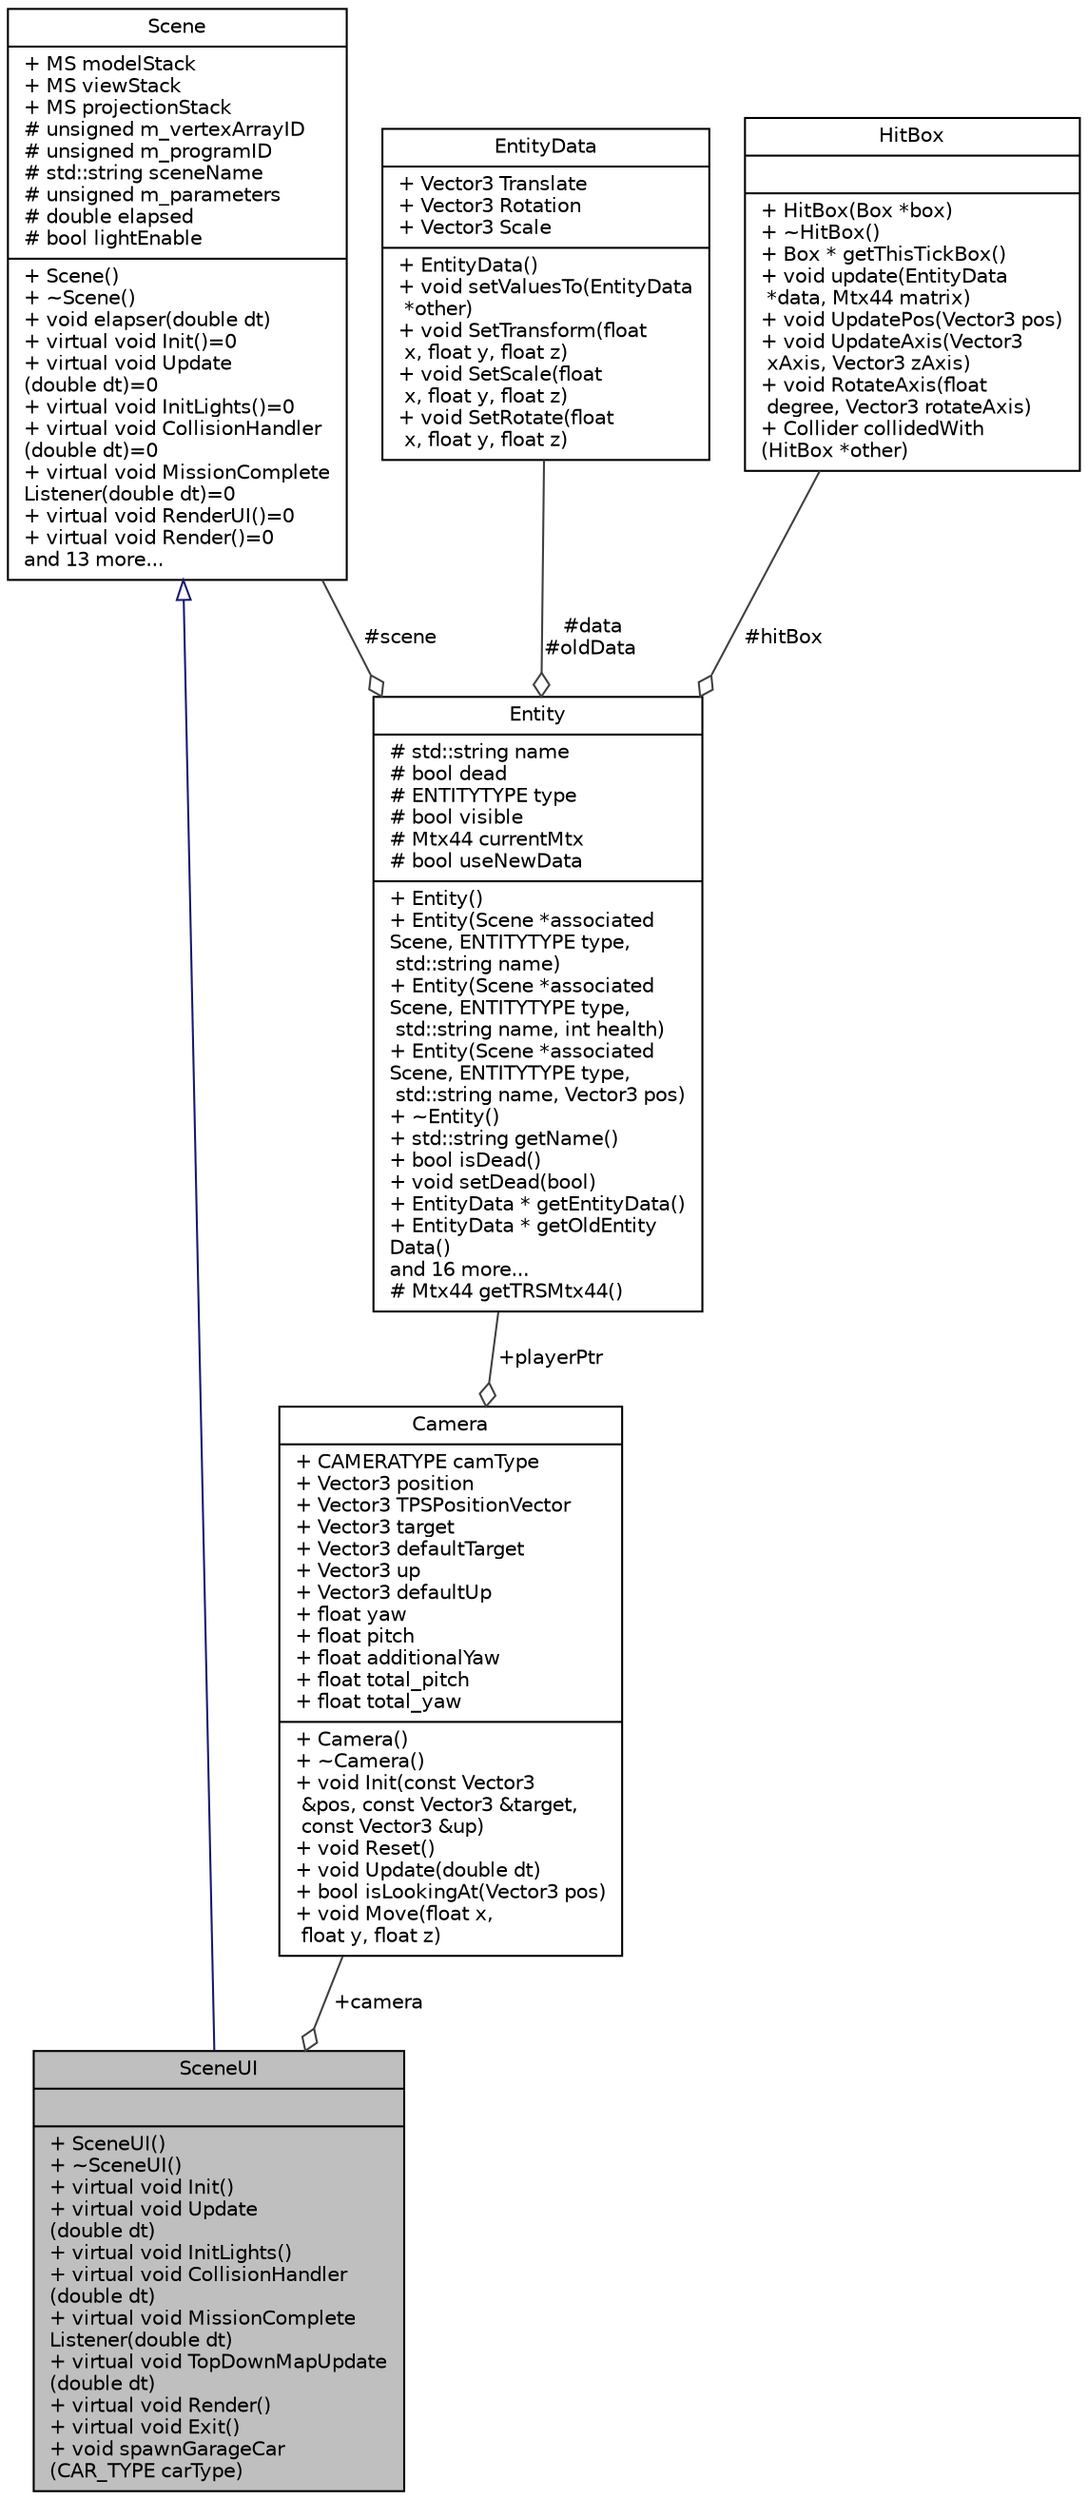 digraph "SceneUI"
{
 // LATEX_PDF_SIZE
  edge [fontname="Helvetica",fontsize="10",labelfontname="Helvetica",labelfontsize="10"];
  node [fontname="Helvetica",fontsize="10",shape=record];
  Node1 [label="{SceneUI\n||+  SceneUI()\l+  ~SceneUI()\l+ virtual void Init()\l+ virtual void Update\l(double dt)\l+ virtual void InitLights()\l+ virtual void CollisionHandler\l(double dt)\l+ virtual void MissionComplete\lListener(double dt)\l+ virtual void TopDownMapUpdate\l(double dt)\l+ virtual void Render()\l+ virtual void Exit()\l+ void spawnGarageCar\l(CAR_TYPE carType)\l}",height=0.2,width=0.4,color="black", fillcolor="grey75", style="filled", fontcolor="black",tooltip="Used for the Starting Screen UI."];
  Node2 -> Node1 [dir="back",color="midnightblue",fontsize="10",style="solid",arrowtail="onormal",fontname="Helvetica"];
  Node2 [label="{Scene\n|+ MS modelStack\l+ MS viewStack\l+ MS projectionStack\l# unsigned m_vertexArrayID\l# unsigned m_programID\l# std::string sceneName\l# unsigned m_parameters\l# double elapsed\l# bool lightEnable\l|+  Scene()\l+  ~Scene()\l+ void elapser(double dt)\l+ virtual void Init()=0\l+ virtual void Update\l(double dt)=0\l+ virtual void InitLights()=0\l+ virtual void CollisionHandler\l(double dt)=0\l+ virtual void MissionComplete\lListener(double dt)=0\l+ virtual void RenderUI()=0\l+ virtual void Render()=0\land 13 more...\l}",height=0.2,width=0.4,color="black", fillcolor="white", style="filled",URL="$class_scene.html",tooltip="Abstract Class of Scenes, used to remove repeate codes from Individual Scenes and make it simpler to ..."];
  Node3 -> Node1 [color="grey25",fontsize="10",style="solid",label=" +camera" ,arrowhead="odiamond",fontname="Helvetica"];
  Node3 [label="{Camera\n|+ CAMERATYPE camType\l+ Vector3 position\l+ Vector3 TPSPositionVector\l+ Vector3 target\l+ Vector3 defaultTarget\l+ Vector3 up\l+ Vector3 defaultUp\l+ float yaw\l+ float pitch\l+ float additionalYaw\l+ float total_pitch\l+ float total_yaw\l|+  Camera()\l+  ~Camera()\l+ void Init(const Vector3\l &pos, const Vector3 &target,\l const Vector3 &up)\l+ void Reset()\l+ void Update(double dt)\l+ bool isLookingAt(Vector3 pos)\l+ void Move(float x,\l float y, float z)\l}",height=0.2,width=0.4,color="black", fillcolor="white", style="filled",URL="$class_camera.html",tooltip="Camera System for our game."];
  Node4 -> Node3 [color="grey25",fontsize="10",style="solid",label=" +playerPtr" ,arrowhead="odiamond",fontname="Helvetica"];
  Node4 [label="{Entity\n|# std::string name\l# bool dead\l# ENTITYTYPE type\l# bool visible\l# Mtx44 currentMtx\l# bool useNewData\l|+  Entity()\l+  Entity(Scene *associated\lScene, ENTITYTYPE type,\l std::string name)\l+  Entity(Scene *associated\lScene, ENTITYTYPE type,\l std::string name, int health)\l+  Entity(Scene *associated\lScene, ENTITYTYPE type,\l std::string name, Vector3 pos)\l+  ~Entity()\l+ std::string getName()\l+ bool isDead()\l+ void setDead(bool)\l+ EntityData * getEntityData()\l+ EntityData * getOldEntity\lData()\land 16 more...\l# Mtx44 getTRSMtx44()\l}",height=0.2,width=0.4,color="black", fillcolor="white", style="filled",URL="$class_entity.html",tooltip="Entity System encapsulating all attributes of something \"Living\"."];
  Node5 -> Node4 [color="grey25",fontsize="10",style="solid",label=" #data\n#oldData" ,arrowhead="odiamond",fontname="Helvetica"];
  Node5 [label="{EntityData\n|+ Vector3 Translate\l+ Vector3 Rotation\l+ Vector3 Scale\l|+  EntityData()\l+ void setValuesTo(EntityData\l *other)\l+ void SetTransform(float\l x, float y, float z)\l+ void SetScale(float\l x, float y, float z)\l+ void SetRotate(float\l x, float y, float z)\l}",height=0.2,width=0.4,color="black", fillcolor="white", style="filled",URL="$struct_entity_data.html",tooltip="Handles all World Attributes of an Entity."];
  Node2 -> Node4 [color="grey25",fontsize="10",style="solid",label=" #scene" ,arrowhead="odiamond",fontname="Helvetica"];
  Node6 -> Node4 [color="grey25",fontsize="10",style="solid",label=" #hitBox" ,arrowhead="odiamond",fontname="Helvetica"];
  Node6 [label="{HitBox\n||+  HitBox(Box *box)\l+  ~HitBox()\l+ Box * getThisTickBox()\l+ void update(EntityData\l *data, Mtx44 matrix)\l+ void UpdatePos(Vector3 pos)\l+ void UpdateAxis(Vector3\l xAxis, Vector3 zAxis)\l+ void RotateAxis(float\l degree, Vector3 rotateAxis)\l+ Collider collidedWith\l(HitBox *other)\l}",height=0.2,width=0.4,color="black", fillcolor="white", style="filled",URL="$class_hit_box.html",tooltip="HitBox class that handles ALL hitbox updates."];
}
